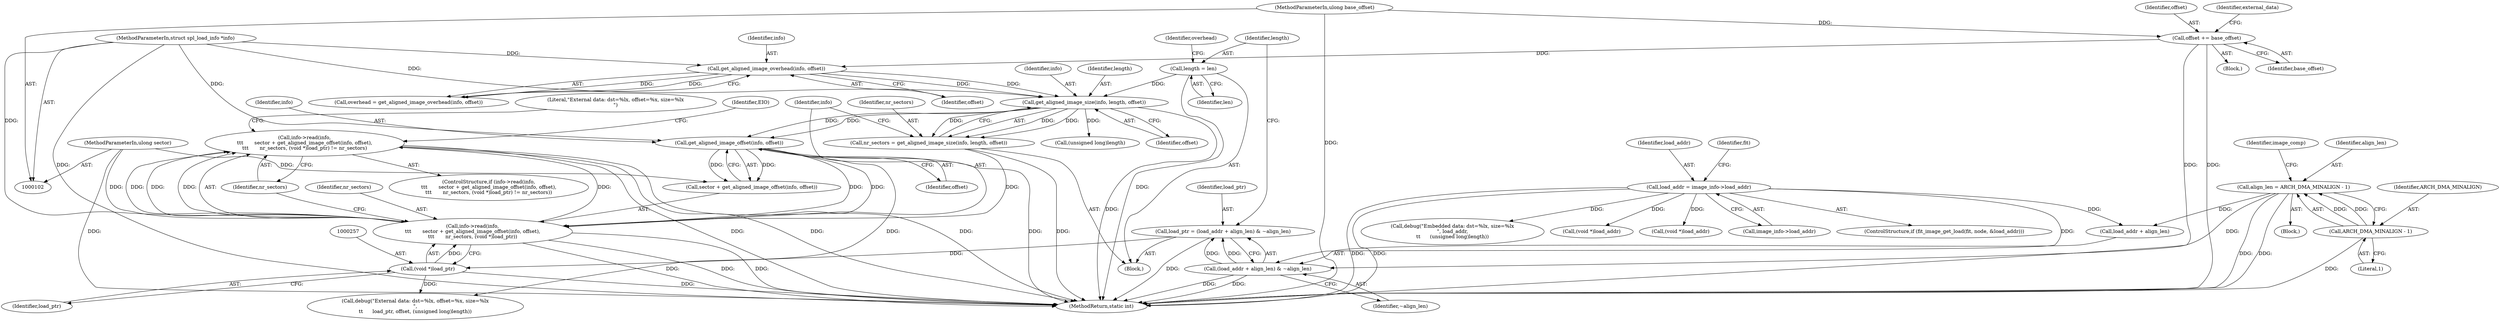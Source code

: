 digraph "0_u-boot_master_15@API" {
"1000247" [label="(Call,info->read(info,\n\t\t\t       sector + get_aligned_image_offset(info, offset),\n\t\t\t       nr_sectors, (void *)load_ptr) != nr_sectors)"];
"1000248" [label="(Call,info->read(info,\n\t\t\t       sector + get_aligned_image_offset(info, offset),\n\t\t\t       nr_sectors, (void *)load_ptr))"];
"1000252" [label="(Call,get_aligned_image_offset(info, offset))"];
"1000242" [label="(Call,get_aligned_image_size(info, length, offset))"];
"1000237" [label="(Call,get_aligned_image_overhead(info, offset))"];
"1000103" [label="(MethodParameterIn,struct spl_load_info *info)"];
"1000207" [label="(Call,offset += base_offset)"];
"1000106" [label="(MethodParameterIn,ulong base_offset)"];
"1000232" [label="(Call,length = len)"];
"1000104" [label="(MethodParameterIn,ulong sector)"];
"1000240" [label="(Call,nr_sectors = get_aligned_image_size(info, length, offset))"];
"1000256" [label="(Call,(void *)load_ptr)"];
"1000225" [label="(Call,load_ptr = (load_addr + align_len) & ~align_len)"];
"1000227" [label="(Call,(load_addr + align_len) & ~align_len)"];
"1000182" [label="(Call,load_addr = image_info->load_addr)"];
"1000120" [label="(Call,align_len = ARCH_DMA_MINALIGN - 1)"];
"1000122" [label="(Call,ARCH_DMA_MINALIGN - 1)"];
"1000209" [label="(Identifier,base_offset)"];
"1000227" [label="(Call,(load_addr + align_len) & ~align_len)"];
"1000255" [label="(Identifier,nr_sectors)"];
"1000258" [label="(Identifier,load_ptr)"];
"1000190" [label="(Identifier,fit)"];
"1000124" [label="(Literal,1)"];
"1000267" [label="(Call,(unsigned long)length)"];
"1000241" [label="(Identifier,nr_sectors)"];
"1000226" [label="(Identifier,load_ptr)"];
"1000254" [label="(Identifier,offset)"];
"1000239" [label="(Identifier,offset)"];
"1000359" [label="(Call,(void *)load_addr)"];
"1000252" [label="(Call,get_aligned_image_offset(info, offset))"];
"1000184" [label="(Call,image_info->load_addr)"];
"1000123" [label="(Identifier,ARCH_DMA_MINALIGN)"];
"1000264" [label="(Literal,\"External data: dst=%lx, offset=%x, size=%lx\n\")"];
"1000253" [label="(Identifier,info)"];
"1000247" [label="(Call,info->read(info,\n\t\t\t       sector + get_aligned_image_offset(info, offset),\n\t\t\t       nr_sectors, (void *)load_ptr) != nr_sectors)"];
"1000182" [label="(Call,load_addr = image_info->load_addr)"];
"1000120" [label="(Call,align_len = ARCH_DMA_MINALIGN - 1)"];
"1000256" [label="(Call,(void *)load_ptr)"];
"1000250" [label="(Call,sector + get_aligned_image_offset(info, offset))"];
"1000240" [label="(Call,nr_sectors = get_aligned_image_size(info, length, offset))"];
"1000211" [label="(Identifier,external_data)"];
"1000234" [label="(Identifier,len)"];
"1000183" [label="(Identifier,load_addr)"];
"1000127" [label="(Identifier,image_comp)"];
"1000248" [label="(Call,info->read(info,\n\t\t\t       sector + get_aligned_image_offset(info, offset),\n\t\t\t       nr_sectors, (void *)load_ptr))"];
"1000259" [label="(Identifier,nr_sectors)"];
"1000236" [label="(Identifier,overhead)"];
"1000244" [label="(Identifier,length)"];
"1000249" [label="(Identifier,info)"];
"1000176" [label="(ControlStructure,if (fit_image_get_load(fit, node, &load_addr)))"];
"1000233" [label="(Identifier,length)"];
"1000103" [label="(MethodParameterIn,struct spl_load_info *info)"];
"1000106" [label="(MethodParameterIn,ulong base_offset)"];
"1000121" [label="(Identifier,align_len)"];
"1000387" [label="(MethodReturn,static int)"];
"1000235" [label="(Call,overhead = get_aligned_image_overhead(info, offset))"];
"1000231" [label="(Identifier,~align_len)"];
"1000245" [label="(Identifier,offset)"];
"1000242" [label="(Call,get_aligned_image_size(info, length, offset))"];
"1000215" [label="(Block,)"];
"1000237" [label="(Call,get_aligned_image_overhead(info, offset))"];
"1000206" [label="(Block,)"];
"1000228" [label="(Call,load_addr + align_len)"];
"1000238" [label="(Identifier,info)"];
"1000293" [label="(Call,debug(\"Embedded data: dst=%lx, size=%lx\n\", load_addr,\n\t\t      (unsigned long)length))"];
"1000243" [label="(Identifier,info)"];
"1000232" [label="(Call,length = len)"];
"1000340" [label="(Call,(void *)load_addr)"];
"1000109" [label="(Block,)"];
"1000122" [label="(Call,ARCH_DMA_MINALIGN - 1)"];
"1000225" [label="(Call,load_ptr = (load_addr + align_len) & ~align_len)"];
"1000208" [label="(Identifier,offset)"];
"1000246" [label="(ControlStructure,if (info->read(info,\n\t\t\t       sector + get_aligned_image_offset(info, offset),\n\t\t\t       nr_sectors, (void *)load_ptr) != nr_sectors))"];
"1000262" [label="(Identifier,EIO)"];
"1000104" [label="(MethodParameterIn,ulong sector)"];
"1000207" [label="(Call,offset += base_offset)"];
"1000263" [label="(Call,debug(\"External data: dst=%lx, offset=%x, size=%lx\n\",\n\t\t      load_ptr, offset, (unsigned long)length))"];
"1000247" -> "1000246"  [label="AST: "];
"1000247" -> "1000259"  [label="CFG: "];
"1000248" -> "1000247"  [label="AST: "];
"1000259" -> "1000247"  [label="AST: "];
"1000262" -> "1000247"  [label="CFG: "];
"1000264" -> "1000247"  [label="CFG: "];
"1000247" -> "1000387"  [label="DDG: "];
"1000247" -> "1000387"  [label="DDG: "];
"1000247" -> "1000387"  [label="DDG: "];
"1000248" -> "1000247"  [label="DDG: "];
"1000248" -> "1000247"  [label="DDG: "];
"1000248" -> "1000247"  [label="DDG: "];
"1000248" -> "1000247"  [label="DDG: "];
"1000248" -> "1000256"  [label="CFG: "];
"1000249" -> "1000248"  [label="AST: "];
"1000250" -> "1000248"  [label="AST: "];
"1000255" -> "1000248"  [label="AST: "];
"1000256" -> "1000248"  [label="AST: "];
"1000259" -> "1000248"  [label="CFG: "];
"1000248" -> "1000387"  [label="DDG: "];
"1000248" -> "1000387"  [label="DDG: "];
"1000248" -> "1000387"  [label="DDG: "];
"1000252" -> "1000248"  [label="DDG: "];
"1000252" -> "1000248"  [label="DDG: "];
"1000103" -> "1000248"  [label="DDG: "];
"1000104" -> "1000248"  [label="DDG: "];
"1000240" -> "1000248"  [label="DDG: "];
"1000256" -> "1000248"  [label="DDG: "];
"1000252" -> "1000250"  [label="AST: "];
"1000252" -> "1000254"  [label="CFG: "];
"1000253" -> "1000252"  [label="AST: "];
"1000254" -> "1000252"  [label="AST: "];
"1000250" -> "1000252"  [label="CFG: "];
"1000252" -> "1000387"  [label="DDG: "];
"1000252" -> "1000250"  [label="DDG: "];
"1000252" -> "1000250"  [label="DDG: "];
"1000242" -> "1000252"  [label="DDG: "];
"1000242" -> "1000252"  [label="DDG: "];
"1000103" -> "1000252"  [label="DDG: "];
"1000252" -> "1000263"  [label="DDG: "];
"1000242" -> "1000240"  [label="AST: "];
"1000242" -> "1000245"  [label="CFG: "];
"1000243" -> "1000242"  [label="AST: "];
"1000244" -> "1000242"  [label="AST: "];
"1000245" -> "1000242"  [label="AST: "];
"1000240" -> "1000242"  [label="CFG: "];
"1000242" -> "1000387"  [label="DDG: "];
"1000242" -> "1000240"  [label="DDG: "];
"1000242" -> "1000240"  [label="DDG: "];
"1000242" -> "1000240"  [label="DDG: "];
"1000237" -> "1000242"  [label="DDG: "];
"1000237" -> "1000242"  [label="DDG: "];
"1000103" -> "1000242"  [label="DDG: "];
"1000232" -> "1000242"  [label="DDG: "];
"1000242" -> "1000267"  [label="DDG: "];
"1000237" -> "1000235"  [label="AST: "];
"1000237" -> "1000239"  [label="CFG: "];
"1000238" -> "1000237"  [label="AST: "];
"1000239" -> "1000237"  [label="AST: "];
"1000235" -> "1000237"  [label="CFG: "];
"1000237" -> "1000235"  [label="DDG: "];
"1000237" -> "1000235"  [label="DDG: "];
"1000103" -> "1000237"  [label="DDG: "];
"1000207" -> "1000237"  [label="DDG: "];
"1000103" -> "1000102"  [label="AST: "];
"1000103" -> "1000387"  [label="DDG: "];
"1000207" -> "1000206"  [label="AST: "];
"1000207" -> "1000209"  [label="CFG: "];
"1000208" -> "1000207"  [label="AST: "];
"1000209" -> "1000207"  [label="AST: "];
"1000211" -> "1000207"  [label="CFG: "];
"1000207" -> "1000387"  [label="DDG: "];
"1000207" -> "1000387"  [label="DDG: "];
"1000106" -> "1000207"  [label="DDG: "];
"1000106" -> "1000102"  [label="AST: "];
"1000106" -> "1000387"  [label="DDG: "];
"1000232" -> "1000215"  [label="AST: "];
"1000232" -> "1000234"  [label="CFG: "];
"1000233" -> "1000232"  [label="AST: "];
"1000234" -> "1000232"  [label="AST: "];
"1000236" -> "1000232"  [label="CFG: "];
"1000232" -> "1000387"  [label="DDG: "];
"1000104" -> "1000102"  [label="AST: "];
"1000104" -> "1000387"  [label="DDG: "];
"1000104" -> "1000250"  [label="DDG: "];
"1000240" -> "1000215"  [label="AST: "];
"1000241" -> "1000240"  [label="AST: "];
"1000249" -> "1000240"  [label="CFG: "];
"1000240" -> "1000387"  [label="DDG: "];
"1000256" -> "1000258"  [label="CFG: "];
"1000257" -> "1000256"  [label="AST: "];
"1000258" -> "1000256"  [label="AST: "];
"1000256" -> "1000387"  [label="DDG: "];
"1000225" -> "1000256"  [label="DDG: "];
"1000256" -> "1000263"  [label="DDG: "];
"1000225" -> "1000215"  [label="AST: "];
"1000225" -> "1000227"  [label="CFG: "];
"1000226" -> "1000225"  [label="AST: "];
"1000227" -> "1000225"  [label="AST: "];
"1000233" -> "1000225"  [label="CFG: "];
"1000225" -> "1000387"  [label="DDG: "];
"1000227" -> "1000225"  [label="DDG: "];
"1000227" -> "1000225"  [label="DDG: "];
"1000227" -> "1000231"  [label="CFG: "];
"1000228" -> "1000227"  [label="AST: "];
"1000231" -> "1000227"  [label="AST: "];
"1000227" -> "1000387"  [label="DDG: "];
"1000227" -> "1000387"  [label="DDG: "];
"1000182" -> "1000227"  [label="DDG: "];
"1000120" -> "1000227"  [label="DDG: "];
"1000182" -> "1000176"  [label="AST: "];
"1000182" -> "1000184"  [label="CFG: "];
"1000183" -> "1000182"  [label="AST: "];
"1000184" -> "1000182"  [label="AST: "];
"1000190" -> "1000182"  [label="CFG: "];
"1000182" -> "1000387"  [label="DDG: "];
"1000182" -> "1000387"  [label="DDG: "];
"1000182" -> "1000228"  [label="DDG: "];
"1000182" -> "1000293"  [label="DDG: "];
"1000182" -> "1000340"  [label="DDG: "];
"1000182" -> "1000359"  [label="DDG: "];
"1000120" -> "1000109"  [label="AST: "];
"1000120" -> "1000122"  [label="CFG: "];
"1000121" -> "1000120"  [label="AST: "];
"1000122" -> "1000120"  [label="AST: "];
"1000127" -> "1000120"  [label="CFG: "];
"1000120" -> "1000387"  [label="DDG: "];
"1000120" -> "1000387"  [label="DDG: "];
"1000122" -> "1000120"  [label="DDG: "];
"1000122" -> "1000120"  [label="DDG: "];
"1000120" -> "1000228"  [label="DDG: "];
"1000122" -> "1000124"  [label="CFG: "];
"1000123" -> "1000122"  [label="AST: "];
"1000124" -> "1000122"  [label="AST: "];
"1000122" -> "1000387"  [label="DDG: "];
}
